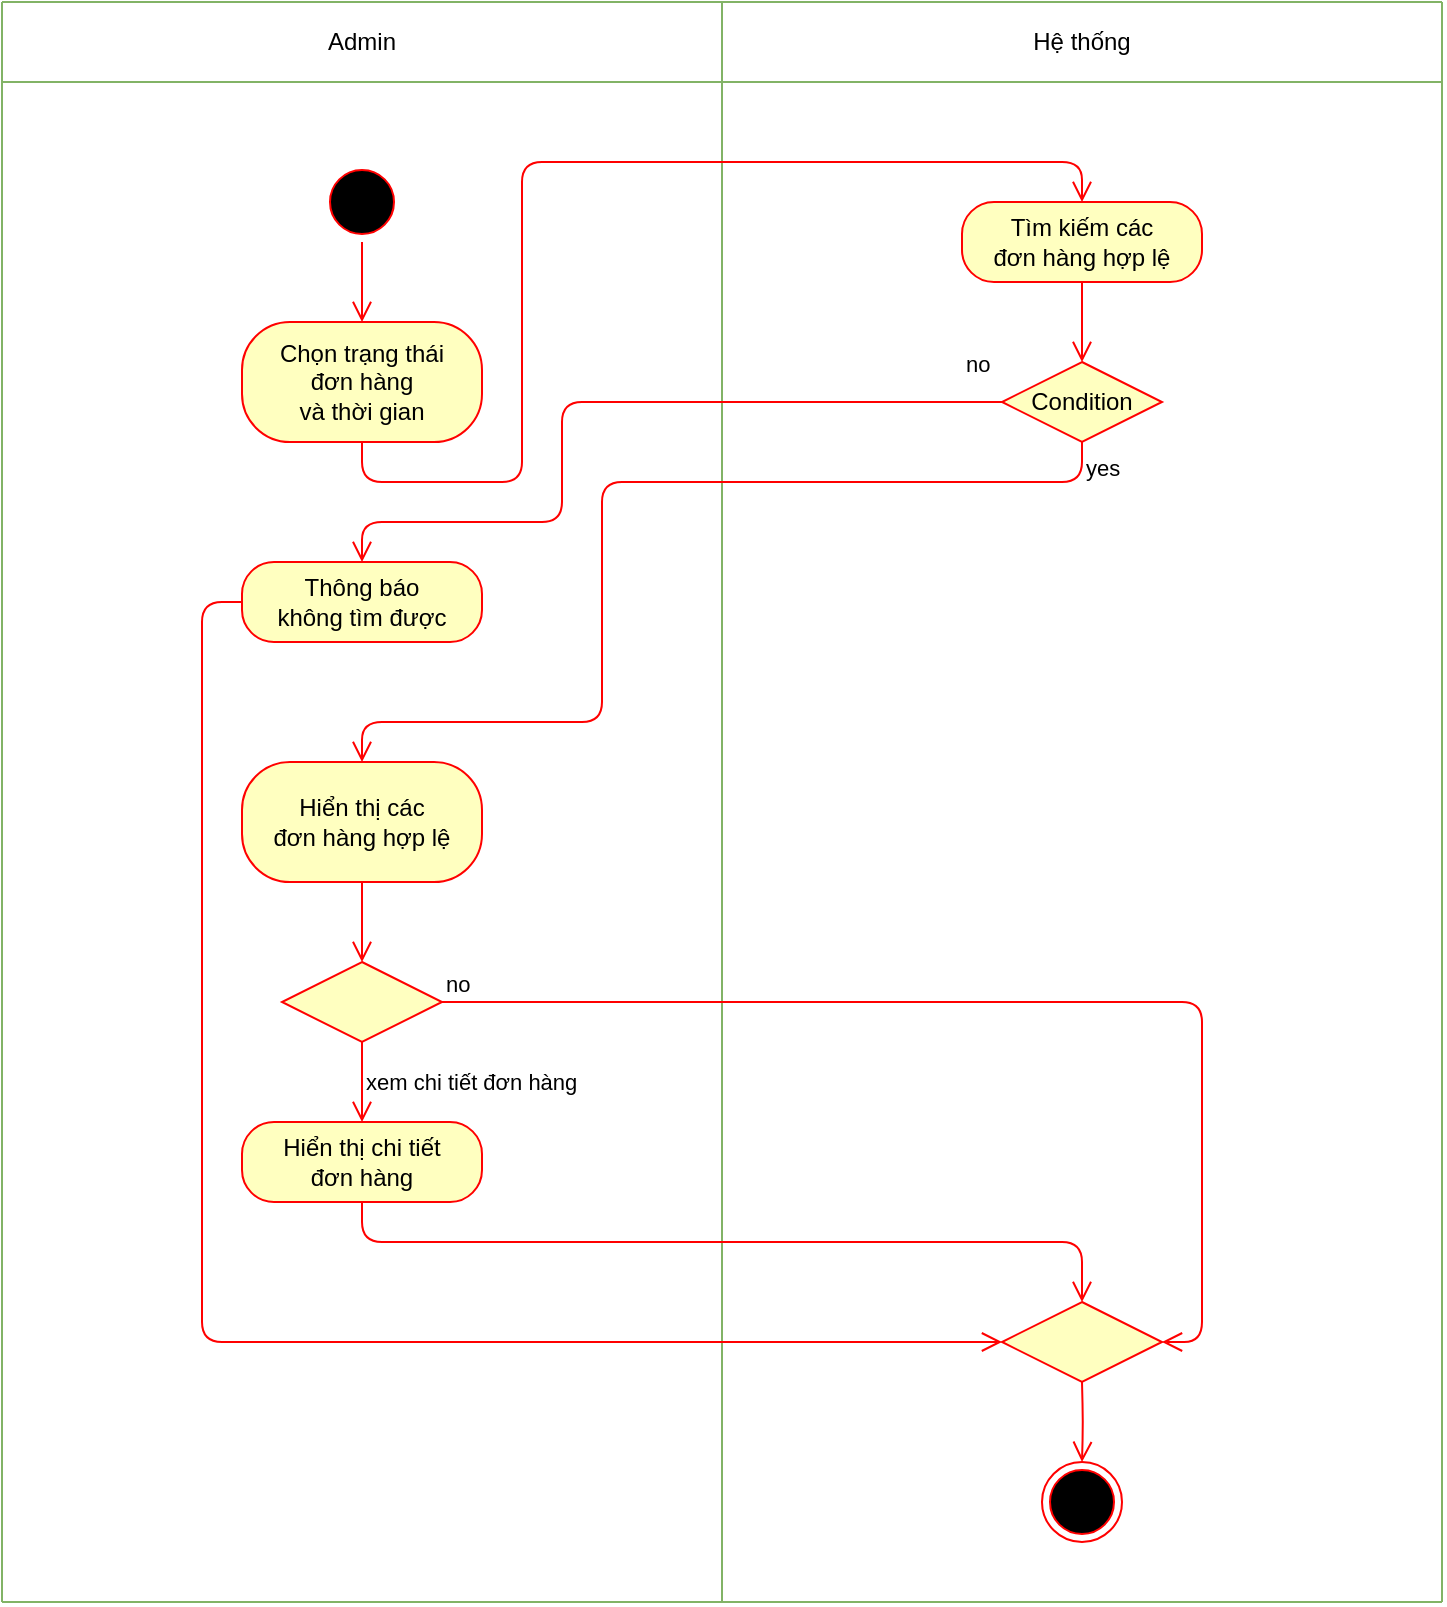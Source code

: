 <mxfile version="14.4.3" type="device"><diagram id="T_fx0822UjKsR7rox-kN" name="Page-1"><mxGraphModel dx="1038" dy="607" grid="1" gridSize="10" guides="1" tooltips="1" connect="1" arrows="1" fold="1" page="1" pageScale="1" pageWidth="850" pageHeight="1100" math="0" shadow="0"><root><mxCell id="0"/><mxCell id="1" parent="0"/><mxCell id="Xhwyok_vHnl0Irsfumao-1" value="" style="endArrow=none;html=1;fillColor=#d5e8d4;strokeColor=#82b366;" edge="1" parent="1"><mxGeometry width="50" height="50" relative="1" as="geometry"><mxPoint x="80" y="40" as="sourcePoint"/><mxPoint x="800" y="40" as="targetPoint"/></mxGeometry></mxCell><mxCell id="Xhwyok_vHnl0Irsfumao-2" value="" style="endArrow=none;html=1;fillColor=#d5e8d4;strokeColor=#82b366;" edge="1" parent="1"><mxGeometry width="50" height="50" relative="1" as="geometry"><mxPoint x="440" y="840" as="sourcePoint"/><mxPoint x="440" y="40" as="targetPoint"/></mxGeometry></mxCell><mxCell id="Xhwyok_vHnl0Irsfumao-3" value="Admin" style="text;html=1;strokeColor=none;fillColor=none;align=center;verticalAlign=middle;whiteSpace=wrap;rounded=0;" vertex="1" parent="1"><mxGeometry x="220" y="50" width="80" height="20" as="geometry"/></mxCell><mxCell id="Xhwyok_vHnl0Irsfumao-4" value="Hệ thống" style="text;html=1;strokeColor=none;fillColor=none;align=center;verticalAlign=middle;whiteSpace=wrap;rounded=0;" vertex="1" parent="1"><mxGeometry x="580" y="50" width="80" height="20" as="geometry"/></mxCell><mxCell id="Xhwyok_vHnl0Irsfumao-5" value="" style="endArrow=none;html=1;fillColor=#d5e8d4;strokeColor=#82b366;" edge="1" parent="1"><mxGeometry width="50" height="50" relative="1" as="geometry"><mxPoint x="80" y="80" as="sourcePoint"/><mxPoint x="800" y="80" as="targetPoint"/></mxGeometry></mxCell><mxCell id="Xhwyok_vHnl0Irsfumao-6" value="" style="endArrow=none;html=1;fillColor=#d5e8d4;strokeColor=#82b366;" edge="1" parent="1"><mxGeometry width="50" height="50" relative="1" as="geometry"><mxPoint x="80" y="840" as="sourcePoint"/><mxPoint x="80" y="40" as="targetPoint"/></mxGeometry></mxCell><mxCell id="Xhwyok_vHnl0Irsfumao-7" value="" style="endArrow=none;html=1;fillColor=#d5e8d4;strokeColor=#82b366;" edge="1" parent="1"><mxGeometry width="50" height="50" relative="1" as="geometry"><mxPoint x="800" y="840" as="sourcePoint"/><mxPoint x="800" y="40" as="targetPoint"/></mxGeometry></mxCell><mxCell id="Xhwyok_vHnl0Irsfumao-8" value="" style="ellipse;html=1;shape=startState;fillColor=#000000;strokeColor=#ff0000;" vertex="1" parent="1"><mxGeometry x="240" y="120" width="40" height="40" as="geometry"/></mxCell><mxCell id="Xhwyok_vHnl0Irsfumao-9" value="" style="edgeStyle=orthogonalEdgeStyle;html=1;verticalAlign=bottom;endArrow=open;endSize=8;strokeColor=#ff0000;" edge="1" parent="1" source="Xhwyok_vHnl0Irsfumao-8"><mxGeometry relative="1" as="geometry"><mxPoint x="260" y="200" as="targetPoint"/></mxGeometry></mxCell><mxCell id="Xhwyok_vHnl0Irsfumao-10" value="" style="ellipse;html=1;shape=endState;fillColor=#000000;strokeColor=#ff0000;" vertex="1" parent="1"><mxGeometry x="600" y="770" width="40" height="40" as="geometry"/></mxCell><mxCell id="Xhwyok_vHnl0Irsfumao-11" value="" style="endArrow=none;html=1;fillColor=#d5e8d4;strokeColor=#82b366;" edge="1" parent="1"><mxGeometry width="50" height="50" relative="1" as="geometry"><mxPoint x="80" y="840" as="sourcePoint"/><mxPoint x="800" y="840" as="targetPoint"/></mxGeometry></mxCell><mxCell id="Xhwyok_vHnl0Irsfumao-12" value="Chọn trạng thái &lt;br&gt;đơn hàng&lt;br&gt;và thời gian" style="rounded=1;whiteSpace=wrap;html=1;arcSize=40;fontColor=#000000;fillColor=#ffffc0;strokeColor=#ff0000;" vertex="1" parent="1"><mxGeometry x="200" y="200" width="120" height="60" as="geometry"/></mxCell><mxCell id="Xhwyok_vHnl0Irsfumao-13" value="Tìm kiếm các&lt;br&gt;đơn hàng hợp lệ" style="rounded=1;whiteSpace=wrap;html=1;arcSize=40;fontColor=#000000;fillColor=#ffffc0;strokeColor=#ff0000;" vertex="1" parent="1"><mxGeometry x="560" y="140" width="120" height="40" as="geometry"/></mxCell><mxCell id="Xhwyok_vHnl0Irsfumao-14" value="" style="edgeStyle=orthogonalEdgeStyle;html=1;verticalAlign=bottom;endArrow=open;endSize=8;strokeColor=#ff0000;exitX=0.5;exitY=1;exitDx=0;exitDy=0;entryX=0.5;entryY=0;entryDx=0;entryDy=0;" edge="1" parent="1" source="Xhwyok_vHnl0Irsfumao-12" target="Xhwyok_vHnl0Irsfumao-13"><mxGeometry relative="1" as="geometry"><mxPoint x="340" y="340" as="targetPoint"/><mxPoint x="270" y="250" as="sourcePoint"/><Array as="points"><mxPoint x="260" y="280"/><mxPoint x="340" y="280"/><mxPoint x="340" y="120"/><mxPoint x="620" y="120"/></Array></mxGeometry></mxCell><mxCell id="Xhwyok_vHnl0Irsfumao-15" value="" style="edgeStyle=orthogonalEdgeStyle;html=1;verticalAlign=bottom;endArrow=open;endSize=8;strokeColor=#ff0000;exitX=0.5;exitY=1;exitDx=0;exitDy=0;entryX=0.5;entryY=0;entryDx=0;entryDy=0;" edge="1" parent="1" source="Xhwyok_vHnl0Irsfumao-13"><mxGeometry relative="1" as="geometry"><mxPoint x="620" y="220" as="targetPoint"/><mxPoint x="270" y="170" as="sourcePoint"/></mxGeometry></mxCell><mxCell id="Xhwyok_vHnl0Irsfumao-22" value="" style="edgeStyle=orthogonalEdgeStyle;html=1;verticalAlign=bottom;endArrow=open;endSize=8;strokeColor=#ff0000;exitX=0.5;exitY=1;exitDx=0;exitDy=0;entryX=0.5;entryY=0;entryDx=0;entryDy=0;" edge="1" parent="1" target="Xhwyok_vHnl0Irsfumao-10"><mxGeometry relative="1" as="geometry"><mxPoint x="270" y="420" as="targetPoint"/><mxPoint x="620" y="730" as="sourcePoint"/></mxGeometry></mxCell><mxCell id="Xhwyok_vHnl0Irsfumao-39" value="Condition" style="rhombus;whiteSpace=wrap;html=1;fillColor=#ffffc0;strokeColor=#ff0000;" vertex="1" parent="1"><mxGeometry x="580" y="220" width="80" height="40" as="geometry"/></mxCell><mxCell id="Xhwyok_vHnl0Irsfumao-40" value="no" style="edgeStyle=orthogonalEdgeStyle;html=1;align=left;verticalAlign=bottom;endArrow=open;endSize=8;strokeColor=#ff0000;exitX=0;exitY=0.5;exitDx=0;exitDy=0;" edge="1" source="Xhwyok_vHnl0Irsfumao-39" parent="1"><mxGeometry x="-0.9" y="-10" relative="1" as="geometry"><mxPoint x="260" y="320" as="targetPoint"/><Array as="points"><mxPoint x="360" y="240"/><mxPoint x="360" y="300"/><mxPoint x="260" y="300"/></Array><mxPoint as="offset"/></mxGeometry></mxCell><mxCell id="Xhwyok_vHnl0Irsfumao-41" value="yes" style="edgeStyle=orthogonalEdgeStyle;html=1;align=left;verticalAlign=top;endArrow=open;endSize=8;strokeColor=#ff0000;entryX=0.5;entryY=0;entryDx=0;entryDy=0;" edge="1" source="Xhwyok_vHnl0Irsfumao-39" parent="1" target="Xhwyok_vHnl0Irsfumao-44"><mxGeometry x="-1" relative="1" as="geometry"><mxPoint x="620" y="320" as="targetPoint"/><Array as="points"><mxPoint x="620" y="280"/><mxPoint x="380" y="280"/><mxPoint x="380" y="400"/><mxPoint x="260" y="400"/></Array></mxGeometry></mxCell><mxCell id="Xhwyok_vHnl0Irsfumao-42" value="Thông báo&lt;br&gt;không tìm được" style="rounded=1;whiteSpace=wrap;html=1;arcSize=40;fontColor=#000000;fillColor=#ffffc0;strokeColor=#ff0000;" vertex="1" parent="1"><mxGeometry x="200" y="320" width="120" height="40" as="geometry"/></mxCell><mxCell id="Xhwyok_vHnl0Irsfumao-43" value="" style="edgeStyle=orthogonalEdgeStyle;html=1;verticalAlign=bottom;endArrow=open;endSize=8;strokeColor=#ff0000;entryX=0;entryY=0.5;entryDx=0;entryDy=0;" edge="1" source="Xhwyok_vHnl0Irsfumao-42" parent="1" target="Xhwyok_vHnl0Irsfumao-55"><mxGeometry relative="1" as="geometry"><mxPoint x="110" y="360" as="targetPoint"/><Array as="points"><mxPoint x="180" y="340"/><mxPoint x="180" y="710"/></Array></mxGeometry></mxCell><mxCell id="Xhwyok_vHnl0Irsfumao-44" value="Hiển thị các &lt;br&gt;đơn hàng hợp lệ" style="rounded=1;whiteSpace=wrap;html=1;arcSize=40;fontColor=#000000;fillColor=#ffffc0;strokeColor=#ff0000;" vertex="1" parent="1"><mxGeometry x="200" y="420" width="120" height="60" as="geometry"/></mxCell><mxCell id="Xhwyok_vHnl0Irsfumao-45" value="" style="edgeStyle=orthogonalEdgeStyle;html=1;verticalAlign=bottom;endArrow=open;endSize=8;strokeColor=#ff0000;" edge="1" source="Xhwyok_vHnl0Irsfumao-44" parent="1"><mxGeometry relative="1" as="geometry"><mxPoint x="260" y="520" as="targetPoint"/></mxGeometry></mxCell><mxCell id="Xhwyok_vHnl0Irsfumao-51" value="" style="rhombus;whiteSpace=wrap;html=1;fillColor=#ffffc0;strokeColor=#ff0000;" vertex="1" parent="1"><mxGeometry x="220" y="520" width="80" height="40" as="geometry"/></mxCell><mxCell id="Xhwyok_vHnl0Irsfumao-52" value="no" style="edgeStyle=orthogonalEdgeStyle;html=1;align=left;verticalAlign=bottom;endArrow=open;endSize=8;strokeColor=#ff0000;entryX=1;entryY=0.5;entryDx=0;entryDy=0;" edge="1" source="Xhwyok_vHnl0Irsfumao-51" parent="1" target="Xhwyok_vHnl0Irsfumao-55"><mxGeometry x="-1" relative="1" as="geometry"><mxPoint x="400" y="540" as="targetPoint"/><Array as="points"><mxPoint x="680" y="540"/><mxPoint x="680" y="710"/></Array></mxGeometry></mxCell><mxCell id="Xhwyok_vHnl0Irsfumao-53" value="xem chi tiết đơn hàng" style="edgeStyle=orthogonalEdgeStyle;html=1;align=left;verticalAlign=top;endArrow=open;endSize=8;strokeColor=#ff0000;" edge="1" source="Xhwyok_vHnl0Irsfumao-51" parent="1"><mxGeometry x="-0.667" relative="1" as="geometry"><mxPoint x="260" y="600" as="targetPoint"/><mxPoint as="offset"/></mxGeometry></mxCell><mxCell id="Xhwyok_vHnl0Irsfumao-55" value="" style="rhombus;whiteSpace=wrap;html=1;fillColor=#ffffc0;strokeColor=#ff0000;" vertex="1" parent="1"><mxGeometry x="580" y="690" width="80" height="40" as="geometry"/></mxCell><mxCell id="Xhwyok_vHnl0Irsfumao-58" value="Hiển thị chi tiết&lt;br&gt;đơn hàng" style="rounded=1;whiteSpace=wrap;html=1;arcSize=40;fontColor=#000000;fillColor=#ffffc0;strokeColor=#ff0000;" vertex="1" parent="1"><mxGeometry x="200" y="600" width="120" height="40" as="geometry"/></mxCell><mxCell id="Xhwyok_vHnl0Irsfumao-59" value="" style="edgeStyle=orthogonalEdgeStyle;html=1;verticalAlign=bottom;endArrow=open;endSize=8;strokeColor=#ff0000;entryX=0.5;entryY=0;entryDx=0;entryDy=0;" edge="1" source="Xhwyok_vHnl0Irsfumao-58" parent="1" target="Xhwyok_vHnl0Irsfumao-55"><mxGeometry relative="1" as="geometry"><mxPoint x="260" y="700" as="targetPoint"/><Array as="points"><mxPoint x="260" y="660"/><mxPoint x="620" y="660"/></Array></mxGeometry></mxCell></root></mxGraphModel></diagram></mxfile>